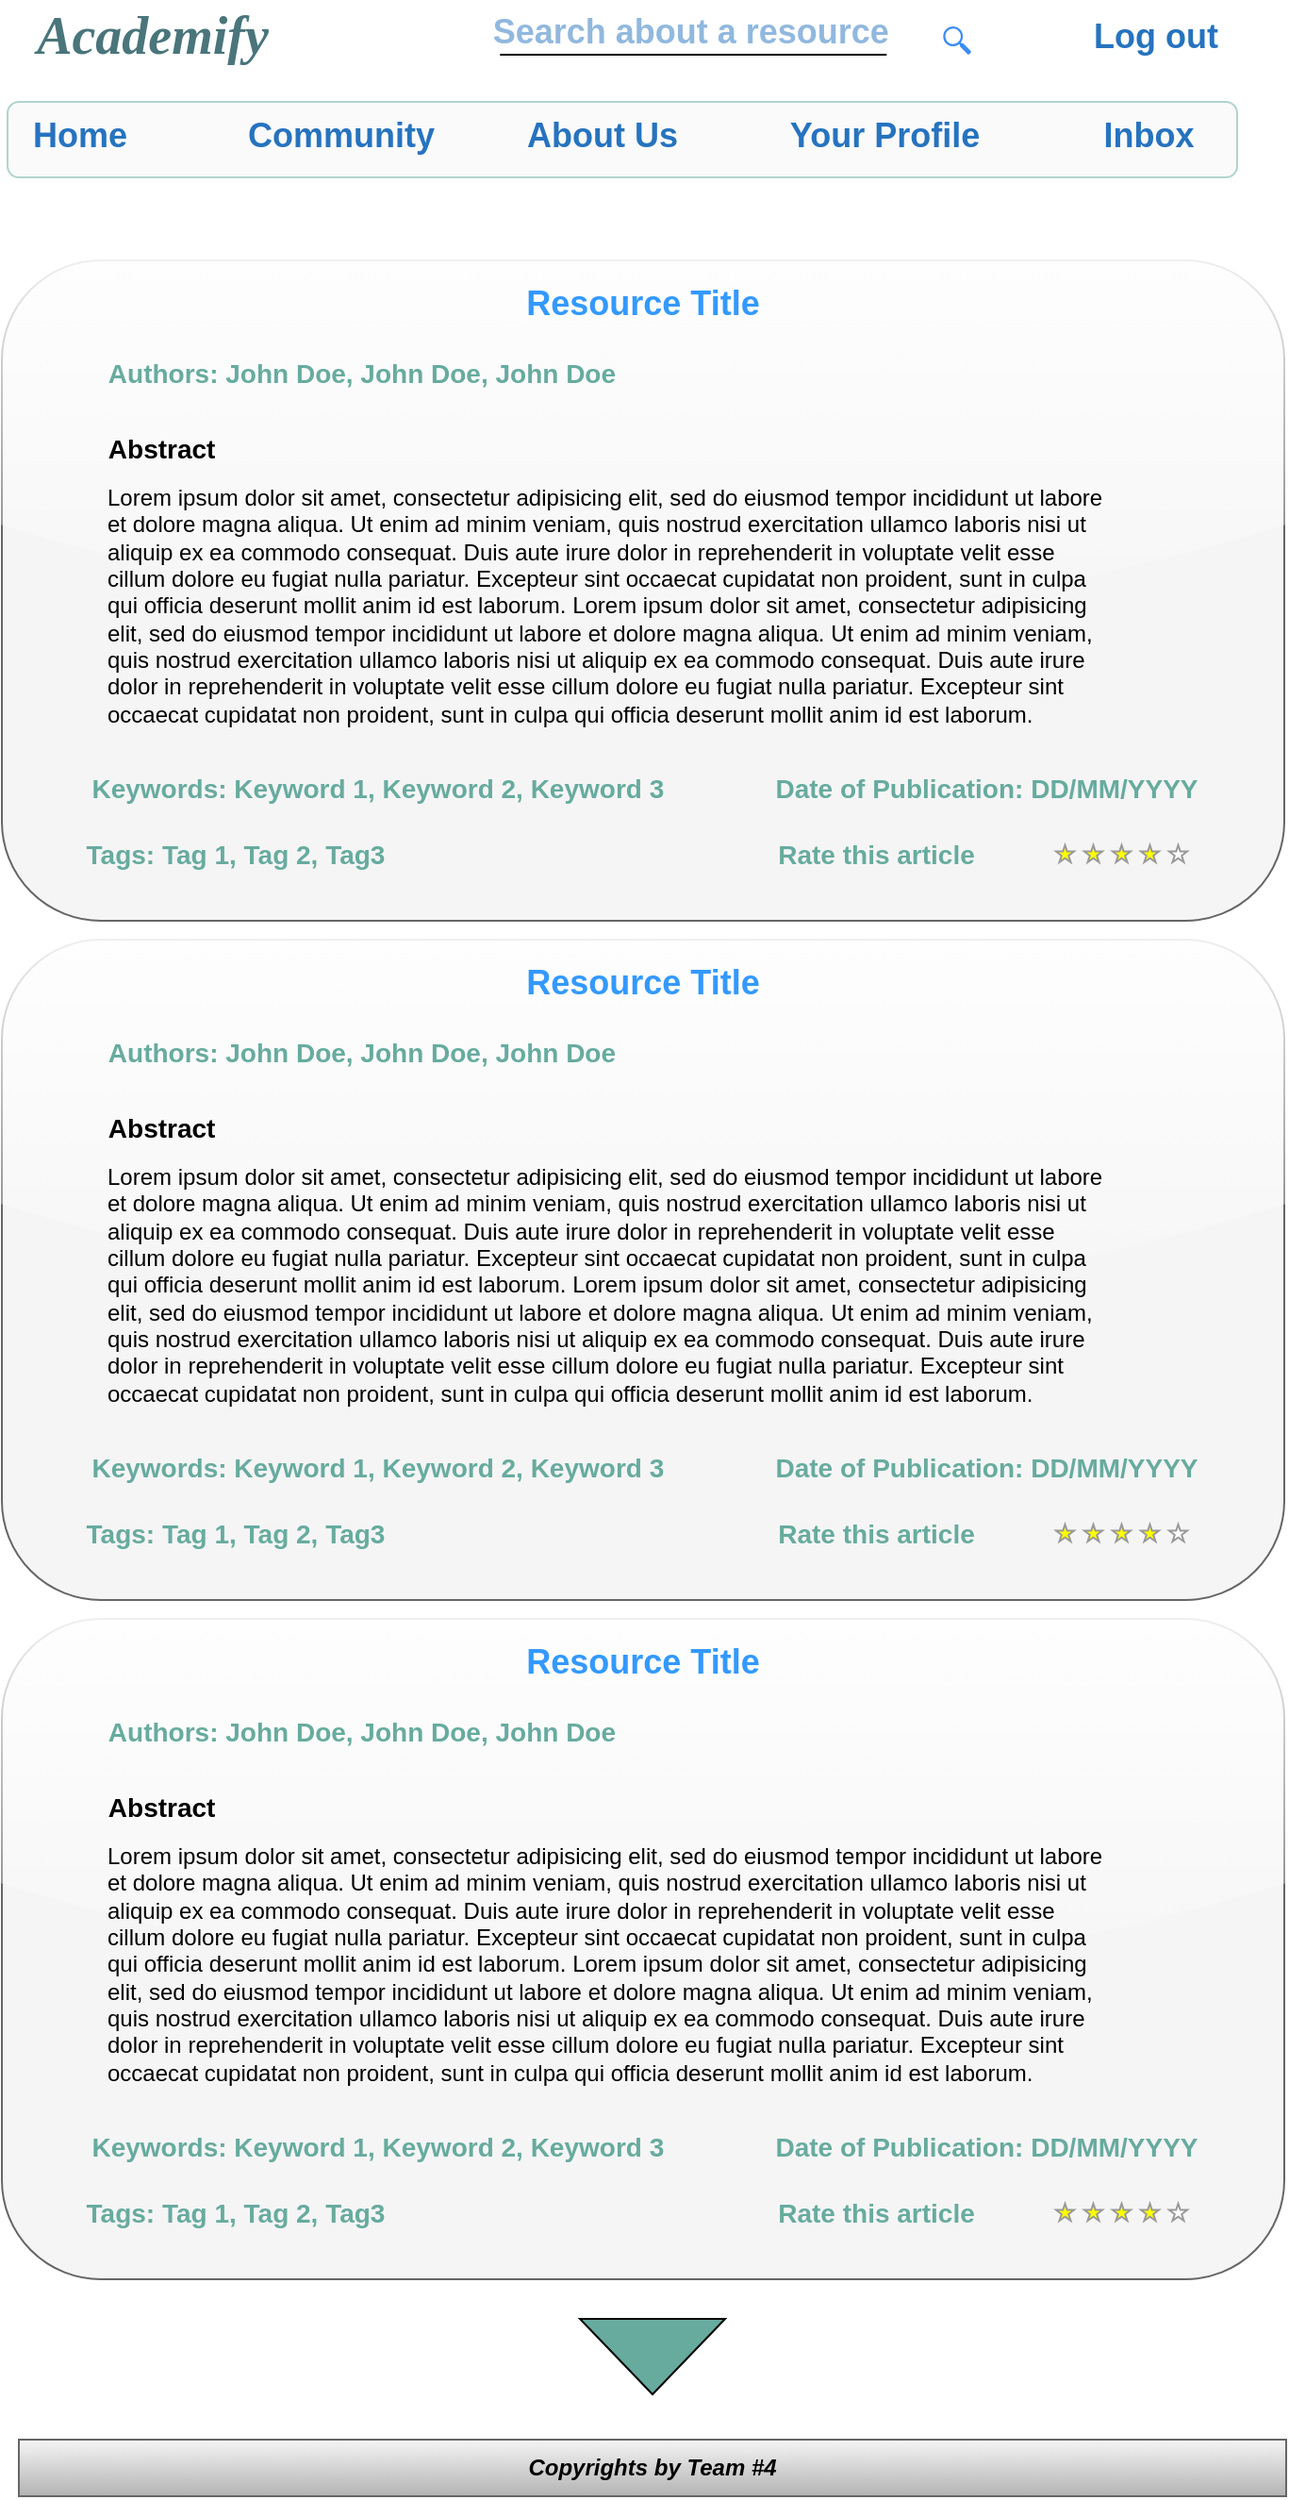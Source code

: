 <mxfile version="21.1.5" type="github">
  <diagram name="Page-1" id="f1b7ffb7-ca1e-a977-7cf5-a751b3c06c05">
    <mxGraphModel dx="1036" dy="535" grid="0" gridSize="10" guides="1" tooltips="1" connect="1" arrows="1" fold="1" page="1" pageScale="1" pageWidth="827" pageHeight="769" background="#FFFFFF" math="0" shadow="0">
      <root>
        <mxCell id="0" />
        <mxCell id="1" parent="0" />
        <mxCell id="cVJXGdQeSUcvY2u7gv_X-103" value="" style="rounded=1;whiteSpace=wrap;html=1;fillColor=#f5f5f5;strokeColor=#67AB9F;gradientColor=none;glass=0;shadow=0;opacity=50;" vertex="1" parent="1">
          <mxGeometry x="68" y="95" width="652" height="40" as="geometry" />
        </mxCell>
        <mxCell id="cVJXGdQeSUcvY2u7gv_X-80" value="" style="rounded=1;labelBackgroundColor=none;labelBorderColor=none;noLabel=1;whiteSpace=wrap;html=1;glass=1;fillColor=#f5f5f5;strokeColor=#666666;fontColor=#333333;" vertex="1" parent="1">
          <mxGeometry x="65" y="179" width="680" height="350" as="geometry" />
        </mxCell>
        <mxCell id="2" value="Academify" style="text;spacingTop=-5;fontSize=28;fontStyle=3;align=center;horizontal=1;verticalAlign=middle;fontFamily=Georgia;fontColor=#49757B;" parent="1" vertex="1">
          <mxGeometry x="65" y="41.25" width="160" height="35" as="geometry" />
        </mxCell>
        <mxCell id="5" value="Home" style="text;spacingTop=-5;fontStyle=1;align=center;fontSize=18;fontColor=#2673BF;" parent="1" vertex="1">
          <mxGeometry x="83" y="100" width="47" height="30" as="geometry" />
        </mxCell>
        <mxCell id="6" value="Inbox" style="text;spacingTop=-5;align=center;fontStyle=1;fontSize=18;fontColor=#2673BF;" parent="1" vertex="1">
          <mxGeometry x="643.25" y="100" width="60" height="30" as="geometry" />
        </mxCell>
        <mxCell id="8" value="Abstract" style="text;spacingTop=-5;fontSize=14;fontStyle=1" parent="1" vertex="1">
          <mxGeometry x="119.42" y="269" width="91" height="30" as="geometry" />
        </mxCell>
        <mxCell id="9" value="Lorem ipsum dolor sit amet, consectetur adipisicing elit, sed do eiusmod tempor incididunt ut labore et dolore magna aliqua. Ut enim ad minim veniam, quis nostrud exercitation ullamco laboris nisi ut aliquip ex ea commodo consequat. Duis aute irure dolor in reprehenderit in voluptate velit esse cillum dolore eu fugiat nulla pariatur. Excepteur sint occaecat cupidatat non proident, sunt in culpa qui officia deserunt mollit anim id est laborum. Lorem ipsum dolor sit amet, consectetur adipisicing elit, sed do eiusmod tempor incididunt ut labore et dolore magna aliqua. Ut enim ad minim veniam, quis nostrud exercitation ullamco laboris nisi ut aliquip ex ea commodo consequat. Duis aute irure dolor in reprehenderit in voluptate velit esse cillum dolore eu fugiat nulla pariatur. Excepteur sint occaecat cupidatat non proident, sunt in culpa qui officia deserunt mollit anim id est laborum." style="text;spacingTop=-5;align=left;verticalAlign=middle;whiteSpace=wrap;" parent="1" vertex="1">
          <mxGeometry x="119.42" y="289" width="530" height="150" as="geometry" />
        </mxCell>
        <mxCell id="11" value="Log out" style="text;spacingTop=-5;align=center;fontStyle=1;fontSize=18;fontColor=#2673BF;" parent="1" vertex="1">
          <mxGeometry x="637" y="47.5" width="80" height="30" as="geometry" />
        </mxCell>
        <mxCell id="37" value="" style="verticalLabelPosition=bottom;verticalAlign=top;strokeWidth=1;shape=mxgraph.mockup.misc.rating;strokeColor=#999999;fillColor=#ffff00;emptyFillColor=#ffffff;grade=4;ratingScale=5;ratingStyle=star;fontSize=14;" parent="1" vertex="1">
          <mxGeometry x="624.0" y="489" width="67.5" height="10" as="geometry" />
        </mxCell>
        <mxCell id="38" value="Rate this article" style="text;spacingTop=-5;fontSize=14;align=center;fontColor=#67AB9F;fontStyle=1" parent="1" vertex="1">
          <mxGeometry x="473.25" y="484" width="111" height="20" as="geometry" />
        </mxCell>
        <mxCell id="47" value="Keywords: Keyword 1, Keyword 2, Keyword 3" style="text;spacingTop=-5;fontSize=14;align=center;fontColor=#67AB9F;fontStyle=1" parent="1" vertex="1">
          <mxGeometry x="119.42" y="449" width="290" height="20" as="geometry" />
        </mxCell>
        <mxCell id="cVJXGdQeSUcvY2u7gv_X-63" value="Search about a resource" style="text;spacingTop=-5;align=center;fontStyle=1;fontSize=18;fontColor=#2673BF;textOpacity=50;" vertex="1" parent="1">
          <mxGeometry x="304.15" y="45" width="252.5" height="27.5" as="geometry" />
        </mxCell>
        <mxCell id="cVJXGdQeSUcvY2u7gv_X-66" value="Your Profile" style="text;spacingTop=-5;align=center;fontStyle=1;fontSize=18;fontColor=#2673BF;" vertex="1" parent="1">
          <mxGeometry x="473.25" y="100" width="120" height="30" as="geometry" />
        </mxCell>
        <mxCell id="cVJXGdQeSUcvY2u7gv_X-67" value="Community" style="text;spacingTop=-5;align=center;fontStyle=1;fontSize=18;fontColor=#2673BF;" vertex="1" parent="1">
          <mxGeometry x="180" y="100" width="130" height="30" as="geometry" />
        </mxCell>
        <mxCell id="cVJXGdQeSUcvY2u7gv_X-68" value="About Us" style="text;spacingTop=-5;align=center;fontStyle=1;fontSize=18;fontColor=#2673BF;" vertex="1" parent="1">
          <mxGeometry x="318.5" y="100" width="130" height="30" as="geometry" />
        </mxCell>
        <mxCell id="cVJXGdQeSUcvY2u7gv_X-69" value="" style="line;strokeWidth=1" vertex="1" parent="1">
          <mxGeometry x="329.15" y="65" width="205" height="10" as="geometry" />
        </mxCell>
        <mxCell id="cVJXGdQeSUcvY2u7gv_X-70" value="" style="sketch=0;html=1;aspect=fixed;strokeColor=none;shadow=0;fillColor=#3B8DF1;verticalAlign=top;labelPosition=center;verticalLabelPosition=bottom;shape=mxgraph.gcp2.search" vertex="1" parent="1">
          <mxGeometry x="564.15" y="55" width="14.85" height="15" as="geometry" />
        </mxCell>
        <mxCell id="cVJXGdQeSUcvY2u7gv_X-75" value="Resource Title" style="text;spacingTop=-5;fontSize=18;fontStyle=1;align=center;fontColor=#3399FF;" vertex="1" parent="1">
          <mxGeometry x="340" y="189" width="130" height="30" as="geometry" />
        </mxCell>
        <mxCell id="cVJXGdQeSUcvY2u7gv_X-78" value="Authors: John Doe, John Doe, John Doe" style="text;spacingTop=-5;fontSize=14;fontStyle=1;fontColor=#67AB9F;" vertex="1" parent="1">
          <mxGeometry x="119.42" y="229" width="280.58" height="20" as="geometry" />
        </mxCell>
        <mxCell id="cVJXGdQeSUcvY2u7gv_X-79" value="Date of Publication: DD/MM/YYYY" style="text;spacingTop=-5;fontSize=14;fontStyle=1;fontColor=#67AB9F;" vertex="1" parent="1">
          <mxGeometry x="473.25" y="449" width="230" height="20" as="geometry" />
        </mxCell>
        <mxCell id="cVJXGdQeSUcvY2u7gv_X-81" value="Tags: Tag 1, Tag 2, Tag3" style="text;spacingTop=-5;fontSize=14;align=center;fontColor=#67AB9F;fontStyle=1" vertex="1" parent="1">
          <mxGeometry x="108" y="484" width="162" height="20" as="geometry" />
        </mxCell>
        <mxCell id="cVJXGdQeSUcvY2u7gv_X-82" value="" style="rounded=1;labelBackgroundColor=#660033;labelBorderColor=#FFFF00;noLabel=1;whiteSpace=wrap;html=1;shadow=0;glass=1;fillColor=#f5f5f5;strokeColor=#666666;fontColor=#333333;" vertex="1" parent="1">
          <mxGeometry x="65" y="539" width="680" height="350" as="geometry" />
        </mxCell>
        <mxCell id="cVJXGdQeSUcvY2u7gv_X-83" value="Abstract" style="text;spacingTop=-5;fontSize=14;fontStyle=1" vertex="1" parent="1">
          <mxGeometry x="119.42" y="629" width="91" height="30" as="geometry" />
        </mxCell>
        <mxCell id="cVJXGdQeSUcvY2u7gv_X-84" value="Lorem ipsum dolor sit amet, consectetur adipisicing elit, sed do eiusmod tempor incididunt ut labore et dolore magna aliqua. Ut enim ad minim veniam, quis nostrud exercitation ullamco laboris nisi ut aliquip ex ea commodo consequat. Duis aute irure dolor in reprehenderit in voluptate velit esse cillum dolore eu fugiat nulla pariatur. Excepteur sint occaecat cupidatat non proident, sunt in culpa qui officia deserunt mollit anim id est laborum. Lorem ipsum dolor sit amet, consectetur adipisicing elit, sed do eiusmod tempor incididunt ut labore et dolore magna aliqua. Ut enim ad minim veniam, quis nostrud exercitation ullamco laboris nisi ut aliquip ex ea commodo consequat. Duis aute irure dolor in reprehenderit in voluptate velit esse cillum dolore eu fugiat nulla pariatur. Excepteur sint occaecat cupidatat non proident, sunt in culpa qui officia deserunt mollit anim id est laborum." style="text;spacingTop=-5;align=left;verticalAlign=middle;whiteSpace=wrap;" vertex="1" parent="1">
          <mxGeometry x="119.42" y="649" width="530" height="150" as="geometry" />
        </mxCell>
        <mxCell id="cVJXGdQeSUcvY2u7gv_X-85" value="" style="verticalLabelPosition=bottom;verticalAlign=top;strokeWidth=1;shape=mxgraph.mockup.misc.rating;strokeColor=#999999;fillColor=#ffff00;emptyFillColor=#ffffff;grade=4;ratingScale=5;ratingStyle=star;fontSize=14;" vertex="1" parent="1">
          <mxGeometry x="624.0" y="849" width="67.5" height="10" as="geometry" />
        </mxCell>
        <mxCell id="cVJXGdQeSUcvY2u7gv_X-86" value="Rate this article" style="text;spacingTop=-5;fontSize=14;align=center;fontColor=#67AB9F;fontStyle=1" vertex="1" parent="1">
          <mxGeometry x="473.25" y="844" width="111" height="20" as="geometry" />
        </mxCell>
        <mxCell id="cVJXGdQeSUcvY2u7gv_X-87" value="Keywords: Keyword 1, Keyword 2, Keyword 3" style="text;spacingTop=-5;fontSize=14;align=center;fontColor=#67AB9F;fontStyle=1" vertex="1" parent="1">
          <mxGeometry x="119.42" y="809" width="290" height="20" as="geometry" />
        </mxCell>
        <mxCell id="cVJXGdQeSUcvY2u7gv_X-88" value="Resource Title" style="text;spacingTop=-5;fontSize=18;fontStyle=1;align=center;fontColor=#3399FF;" vertex="1" parent="1">
          <mxGeometry x="340" y="549" width="130" height="30" as="geometry" />
        </mxCell>
        <mxCell id="cVJXGdQeSUcvY2u7gv_X-89" value="Authors: John Doe, John Doe, John Doe" style="text;spacingTop=-5;fontSize=14;fontStyle=1;fontColor=#67AB9F;" vertex="1" parent="1">
          <mxGeometry x="119.42" y="589" width="280.58" height="20" as="geometry" />
        </mxCell>
        <mxCell id="cVJXGdQeSUcvY2u7gv_X-90" value="Date of Publication: DD/MM/YYYY" style="text;spacingTop=-5;fontSize=14;fontStyle=1;fontColor=#67AB9F;" vertex="1" parent="1">
          <mxGeometry x="473.25" y="809" width="230" height="20" as="geometry" />
        </mxCell>
        <mxCell id="cVJXGdQeSUcvY2u7gv_X-91" value="Tags: Tag 1, Tag 2, Tag3" style="text;spacingTop=-5;fontSize=14;align=center;fontColor=#67AB9F;fontStyle=1" vertex="1" parent="1">
          <mxGeometry x="108" y="844" width="162" height="20" as="geometry" />
        </mxCell>
        <mxCell id="cVJXGdQeSUcvY2u7gv_X-92" value="" style="triangle;whiteSpace=wrap;html=1;direction=south;fontColor=none;noLabel=1;labelBackgroundColor=none;fillColor=#67AB9F;" vertex="1" parent="1">
          <mxGeometry x="371.5" y="1270" width="77" height="40" as="geometry" />
        </mxCell>
        <mxCell id="cVJXGdQeSUcvY2u7gv_X-93" value="" style="rounded=1;labelBackgroundColor=#660033;labelBorderColor=#FFFF00;noLabel=1;whiteSpace=wrap;html=1;glass=1;fillColor=#f5f5f5;strokeColor=#666666;fontColor=#333333;" vertex="1" parent="1">
          <mxGeometry x="65" y="899" width="680" height="350" as="geometry" />
        </mxCell>
        <mxCell id="cVJXGdQeSUcvY2u7gv_X-94" value="Abstract" style="text;spacingTop=-5;fontSize=14;fontStyle=1" vertex="1" parent="1">
          <mxGeometry x="119.42" y="989" width="91" height="30" as="geometry" />
        </mxCell>
        <mxCell id="cVJXGdQeSUcvY2u7gv_X-95" value="Lorem ipsum dolor sit amet, consectetur adipisicing elit, sed do eiusmod tempor incididunt ut labore et dolore magna aliqua. Ut enim ad minim veniam, quis nostrud exercitation ullamco laboris nisi ut aliquip ex ea commodo consequat. Duis aute irure dolor in reprehenderit in voluptate velit esse cillum dolore eu fugiat nulla pariatur. Excepteur sint occaecat cupidatat non proident, sunt in culpa qui officia deserunt mollit anim id est laborum. Lorem ipsum dolor sit amet, consectetur adipisicing elit, sed do eiusmod tempor incididunt ut labore et dolore magna aliqua. Ut enim ad minim veniam, quis nostrud exercitation ullamco laboris nisi ut aliquip ex ea commodo consequat. Duis aute irure dolor in reprehenderit in voluptate velit esse cillum dolore eu fugiat nulla pariatur. Excepteur sint occaecat cupidatat non proident, sunt in culpa qui officia deserunt mollit anim id est laborum." style="text;spacingTop=-5;align=left;verticalAlign=middle;whiteSpace=wrap;" vertex="1" parent="1">
          <mxGeometry x="119.42" y="1009" width="530" height="150" as="geometry" />
        </mxCell>
        <mxCell id="cVJXGdQeSUcvY2u7gv_X-96" value="" style="verticalLabelPosition=bottom;verticalAlign=top;strokeWidth=1;shape=mxgraph.mockup.misc.rating;strokeColor=#999999;fillColor=#ffff00;emptyFillColor=#ffffff;grade=4;ratingScale=5;ratingStyle=star;fontSize=14;" vertex="1" parent="1">
          <mxGeometry x="624.0" y="1209" width="67.5" height="10" as="geometry" />
        </mxCell>
        <mxCell id="cVJXGdQeSUcvY2u7gv_X-97" value="Rate this article" style="text;spacingTop=-5;fontSize=14;align=center;fontColor=#67AB9F;fontStyle=1" vertex="1" parent="1">
          <mxGeometry x="473.25" y="1204" width="111" height="20" as="geometry" />
        </mxCell>
        <mxCell id="cVJXGdQeSUcvY2u7gv_X-98" value="Keywords: Keyword 1, Keyword 2, Keyword 3" style="text;spacingTop=-5;fontSize=14;align=center;fontColor=#67AB9F;fontStyle=1" vertex="1" parent="1">
          <mxGeometry x="119.42" y="1169" width="290" height="20" as="geometry" />
        </mxCell>
        <mxCell id="cVJXGdQeSUcvY2u7gv_X-99" value="Resource Title" style="text;spacingTop=-5;fontSize=18;fontStyle=1;align=center;fontColor=#3399FF;" vertex="1" parent="1">
          <mxGeometry x="340" y="909" width="130" height="30" as="geometry" />
        </mxCell>
        <mxCell id="cVJXGdQeSUcvY2u7gv_X-100" value="Authors: John Doe, John Doe, John Doe" style="text;spacingTop=-5;fontSize=14;fontStyle=1;fontColor=#67AB9F;" vertex="1" parent="1">
          <mxGeometry x="119.42" y="949" width="280.58" height="20" as="geometry" />
        </mxCell>
        <mxCell id="cVJXGdQeSUcvY2u7gv_X-101" value="Date of Publication: DD/MM/YYYY" style="text;spacingTop=-5;fontSize=14;fontStyle=1;fontColor=#67AB9F;" vertex="1" parent="1">
          <mxGeometry x="473.25" y="1169" width="230" height="20" as="geometry" />
        </mxCell>
        <mxCell id="cVJXGdQeSUcvY2u7gv_X-102" value="Tags: Tag 1, Tag 2, Tag3" style="text;spacingTop=-5;fontSize=14;align=center;fontColor=#67AB9F;fontStyle=1" vertex="1" parent="1">
          <mxGeometry x="108" y="1204" width="162" height="20" as="geometry" />
        </mxCell>
        <mxCell id="cVJXGdQeSUcvY2u7gv_X-105" value="&lt;b&gt;&lt;i&gt;Copyrights by Team #4&lt;/i&gt;&lt;/b&gt;" style="rounded=0;whiteSpace=wrap;html=1;fillColor=#f5f5f5;gradientColor=#b3b3b3;strokeColor=#666666;" vertex="1" parent="1">
          <mxGeometry x="74" y="1334" width="672" height="30" as="geometry" />
        </mxCell>
      </root>
    </mxGraphModel>
  </diagram>
</mxfile>
